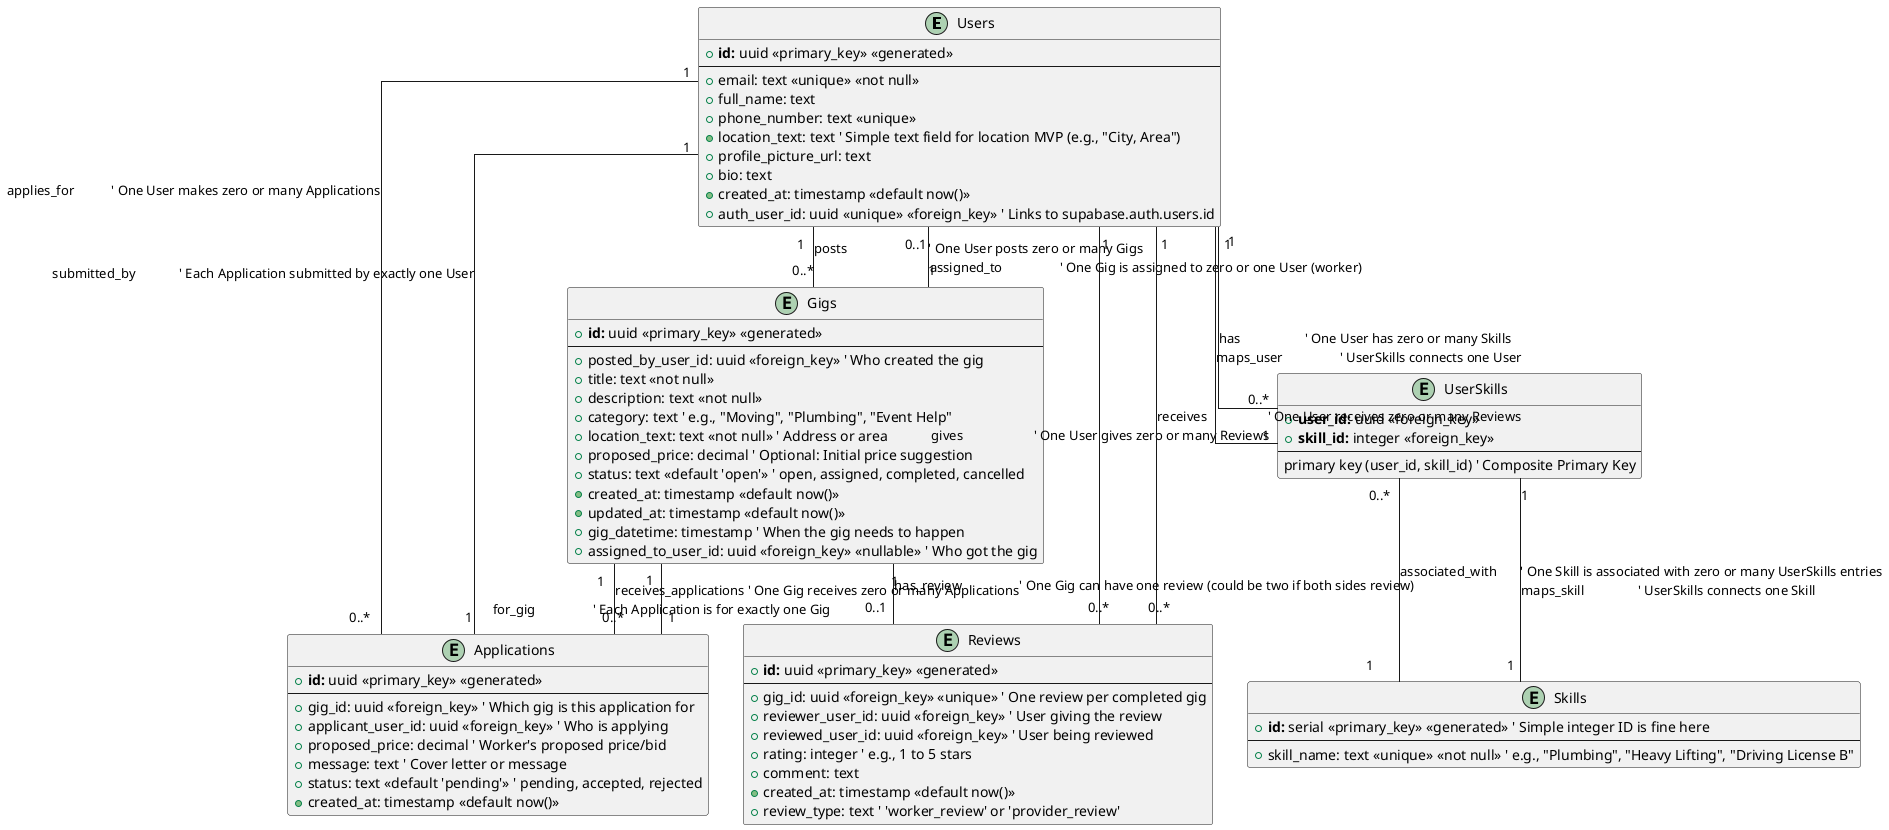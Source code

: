 @startuml JibJob Database Schema

' Setting theme and layout hints
skinparam linetype ortho
skinparam handwritten false
skinparam shadowing false
skinparam PKAlias primary_key
skinparam FKAlias foreign_key

' Define Entities (Tables)

entity "Users" as users {
  + **id:** uuid <<primary_key>> <<generated>>
  --
  + email: text <<unique>> <<not null>>
  + full_name: text
  + phone_number: text <<unique>>
  + location_text: text ' Simple text field for location MVP (e.g., "City, Area")
  ' + location_geo: point ' Future: For geographic queries (lat/lng)
  + profile_picture_url: text
  + bio: text
  + created_at: timestamp <<default now()>>
  ' Add Supabase Auth User ID link if using built-in Auth
  + auth_user_id: uuid <<unique>> <<foreign_key>> ' Links to supabase.auth.users.id
}

entity "Gigs" as gigs {
  + **id:** uuid <<primary_key>> <<generated>>
  --
  + posted_by_user_id: uuid <<foreign_key>> ' Who created the gig
  + title: text <<not null>>
  + description: text <<not null>>
  + category: text ' e.g., "Moving", "Plumbing", "Event Help"
  + location_text: text <<not null>> ' Address or area
  ' + location_geo: point ' Future: For map integration
  + proposed_price: decimal ' Optional: Initial price suggestion
  + status: text <<default 'open'>> ' open, assigned, completed, cancelled
  + created_at: timestamp <<default now()>>
  + updated_at: timestamp <<default now()>>
  + gig_datetime: timestamp ' When the gig needs to happen
  + assigned_to_user_id: uuid <<foreign_key>> <<nullable>> ' Who got the gig
}

entity "Skills" as skills {
  + **id:** serial <<primary_key>> <<generated>> ' Simple integer ID is fine here
  --
  + skill_name: text <<unique>> <<not null>> ' e.g., "Plumbing", "Heavy Lifting", "Driving License B"
}

entity "UserSkills" as user_skills {
  ' This is a join table for Many-to-Many relationship
  + **user_id:** uuid <<foreign_key>>
  + **skill_id:** integer <<foreign_key>>
  --
  primary key (user_id, skill_id) ' Composite Primary Key
}

entity "Applications" as applications {
  + **id:** uuid <<primary_key>> <<generated>>
  --
  + gig_id: uuid <<foreign_key>> ' Which gig is this application for
  + applicant_user_id: uuid <<foreign_key>> ' Who is applying
  + proposed_price: decimal ' Worker's proposed price/bid
  + message: text ' Cover letter or message
  + status: text <<default 'pending'>> ' pending, accepted, rejected
  + created_at: timestamp <<default now()>>
}

entity "Reviews" as reviews {
 + **id:** uuid <<primary_key>> <<generated>>
 --
 + gig_id: uuid <<foreign_key>> <<unique>> ' One review per completed gig
 + reviewer_user_id: uuid <<foreign_key>> ' User giving the review
 + reviewed_user_id: uuid <<foreign_key>> ' User being reviewed
 + rating: integer ' e.g., 1 to 5 stars
 + comment: text
 + created_at: timestamp <<default now()>>
 + review_type: text ' 'worker_review' or 'provider_review'
}

' Define Relationships
' User relationships
users "1" -- "0..*" gigs : posts                        ' One User posts zero or many Gigs
users "1" -- "0..*" applications : applies_for           ' One User makes zero or many Applications
users "1" -- "0..*" reviews : gives                     ' One User gives zero or many Reviews
users "1" -- "0..*" reviews : receives                  ' One User receives zero or many Reviews
users "1" -- "0..*" user_skills : has                   ' One User has zero or many Skills

' Gig relationships
gigs "1" -- "0..*" applications : receives_applications ' One Gig receives zero or many Applications
gigs "1" -- "0..1" users : assigned_to                 ' One Gig is assigned to zero or one User (worker)
gigs "1" -- "0..1" reviews : has_review                 ' One Gig can have one review (could be two if both sides review)

' Application relationships
applications "1" -- "1" users : submitted_by             ' Each Application submitted by exactly one User
applications "1" -- "1" gigs : for_gig                 ' Each Application is for exactly one Gig

' Skill relationships
skills "1" -- "0..*" user_skills : associated_with       ' One Skill is associated with zero or many UserSkills entries

' UserSkills relationships (Join Table)
user_skills "1" -- "1" users : maps_user                 ' UserSkills connects one User
user_skills "1" -- "1" skills : maps_skill                ' UserSkills connects one Skill


@enduml
